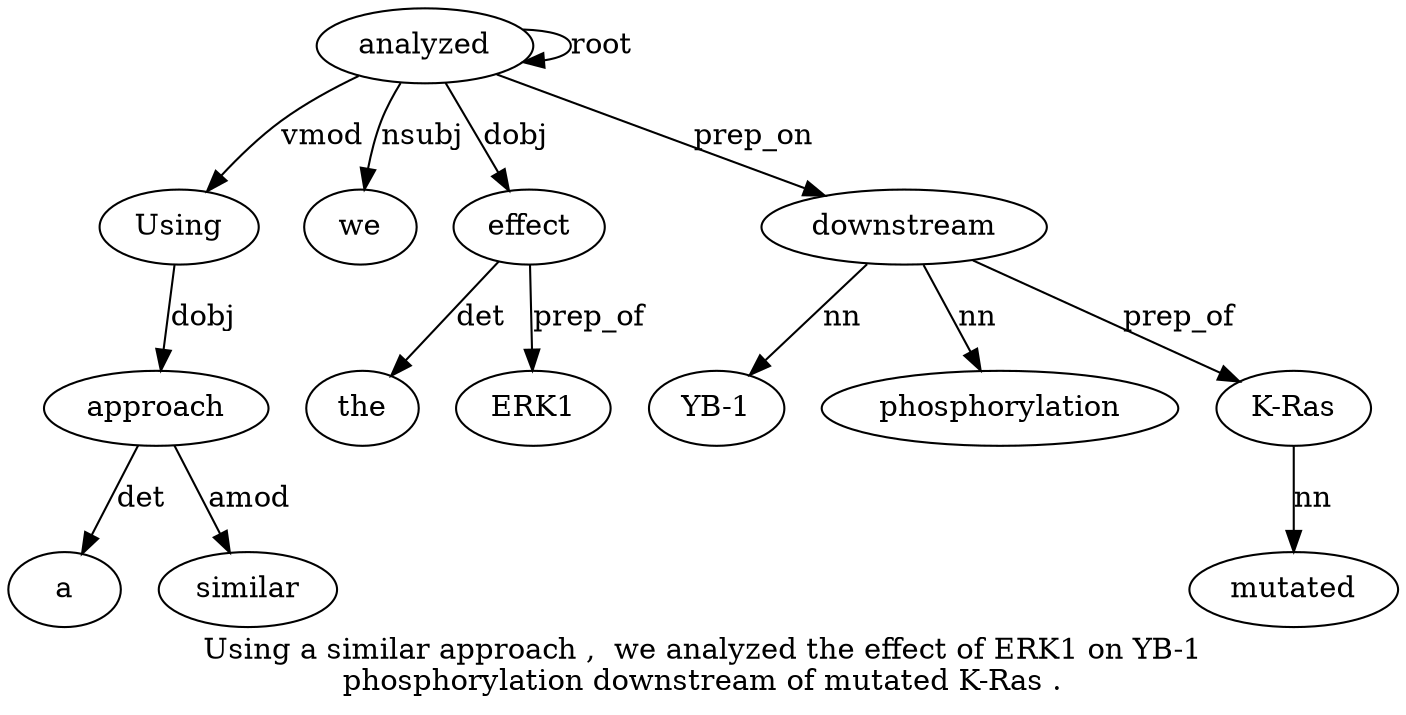digraph "Using a similar approach ,  we analyzed the effect of ERK1 on YB-1 phosphorylation downstream of mutated K-Ras ." {
label="Using a similar approach ,  we analyzed the effect of ERK1 on YB-1
phosphorylation downstream of mutated K-Ras .";
analyzed7 [style=filled, fillcolor=white, label=analyzed];
Using1 [style=filled, fillcolor=white, label=Using];
analyzed7 -> Using1  [label=vmod];
approach4 [style=filled, fillcolor=white, label=approach];
a2 [style=filled, fillcolor=white, label=a];
approach4 -> a2  [label=det];
similar3 [style=filled, fillcolor=white, label=similar];
approach4 -> similar3  [label=amod];
Using1 -> approach4  [label=dobj];
we6 [style=filled, fillcolor=white, label=we];
analyzed7 -> we6  [label=nsubj];
analyzed7 -> analyzed7  [label=root];
effect9 [style=filled, fillcolor=white, label=effect];
the8 [style=filled, fillcolor=white, label=the];
effect9 -> the8  [label=det];
analyzed7 -> effect9  [label=dobj];
ERK1 [style=filled, fillcolor=white, label=ERK1];
effect9 -> ERK1  [label=prep_of];
downstream15 [style=filled, fillcolor=white, label=downstream];
"YB-13" [style=filled, fillcolor=white, label="YB-1"];
downstream15 -> "YB-13"  [label=nn];
phosphorylation14 [style=filled, fillcolor=white, label=phosphorylation];
downstream15 -> phosphorylation14  [label=nn];
analyzed7 -> downstream15  [label=prep_on];
"K-Ras18" [style=filled, fillcolor=white, label="K-Ras"];
mutated17 [style=filled, fillcolor=white, label=mutated];
"K-Ras18" -> mutated17  [label=nn];
downstream15 -> "K-Ras18"  [label=prep_of];
}
